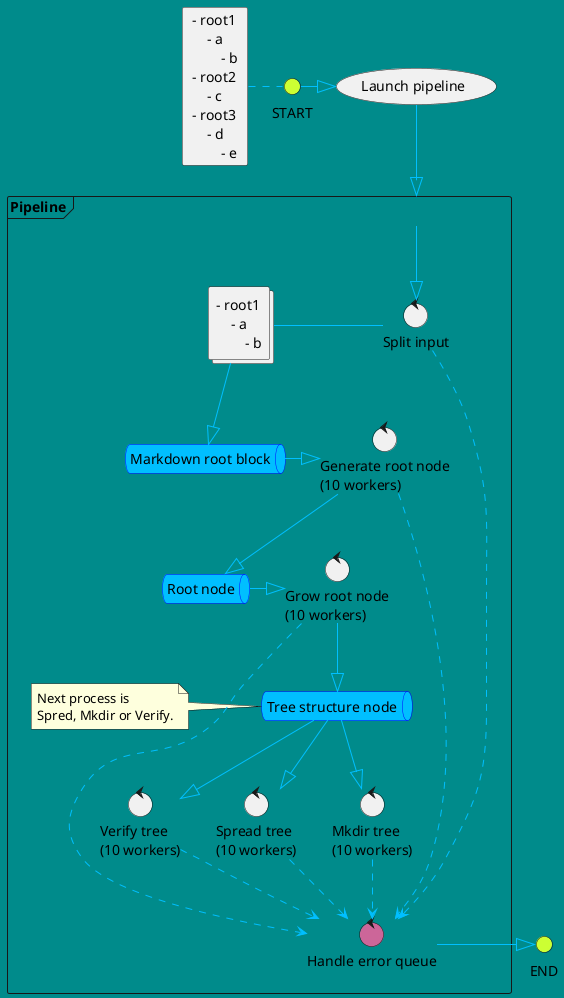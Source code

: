 @startuml
skinparam {
  backgroundColor DarkCyan

  InterfaceBackgroundColor #CCFF33
  ComponentStyle rectangle
  ArrowColor DeepSkyBlue
  QueueBorderColor blue
  QueueBackgroundColor DeepSkyBlue
}


' stages
interface "START" as start
card markdown [
- root1
    - a
        - b
- root2
    - c
- root3
    - d
        - e
]

(Launch pipeline) as init

frame "Pipeline" as pipeline {
  control "Split input" as split_proc
  collections "- root1\n    - a\n        - b" as splited
  control "Generate root node\n(10 workers)" as generate_root_worker
  control "Grow root node\n(10 workers)" as grow_worker
  control "Spread tree\n(10 workers)" as spread_worker
  control "Mkdir tree\n(10 workers)" as mkdir_worker
  control "Verify tree\n(10 workers)" as verify_worker
  control "Handle error queue" as error_handler #CC6699

  queue "Markdown root block" as split_q
  queue "Root node" as root_q
  queue "Tree structure node" as growing_q
  note left of growing_q
  Next process is
  Spred, Mkdir or Verify.
  end note
}

interface "END" as end


' flow
markdown . start
start -|> init
init --|> pipeline
pipeline --|> split_proc
split_proc - splited
splited --|> split_q
split_q -|> generate_root_worker
generate_root_worker --|> root_q
root_q -|> grow_worker
grow_worker --|> growing_q
growing_q --|> spread_worker
growing_q --|> mkdir_worker
growing_q --|> verify_worker

split_proc ..> error_handler
generate_root_worker ..> error_handler
grow_worker ..> error_handler
spread_worker ..> error_handler
mkdir_worker ..> error_handler
verify_worker ..> error_handler

error_handler -|> end
@enduml
